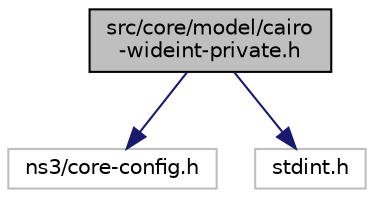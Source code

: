 digraph "src/core/model/cairo-wideint-private.h"
{
 // LATEX_PDF_SIZE
  edge [fontname="Helvetica",fontsize="10",labelfontname="Helvetica",labelfontsize="10"];
  node [fontname="Helvetica",fontsize="10",shape=record];
  Node1 [label="src/core/model/cairo\l-wideint-private.h",height=0.2,width=0.4,color="black", fillcolor="grey75", style="filled", fontcolor="black",tooltip="cairo_x function declarations, which provide the fallback high precision arithmetic implementation."];
  Node1 -> Node2 [color="midnightblue",fontsize="10",style="solid",fontname="Helvetica"];
  Node2 [label="ns3/core-config.h",height=0.2,width=0.4,color="grey75", fillcolor="white", style="filled",tooltip=" "];
  Node1 -> Node3 [color="midnightblue",fontsize="10",style="solid",fontname="Helvetica"];
  Node3 [label="stdint.h",height=0.2,width=0.4,color="grey75", fillcolor="white", style="filled",tooltip=" "];
}
